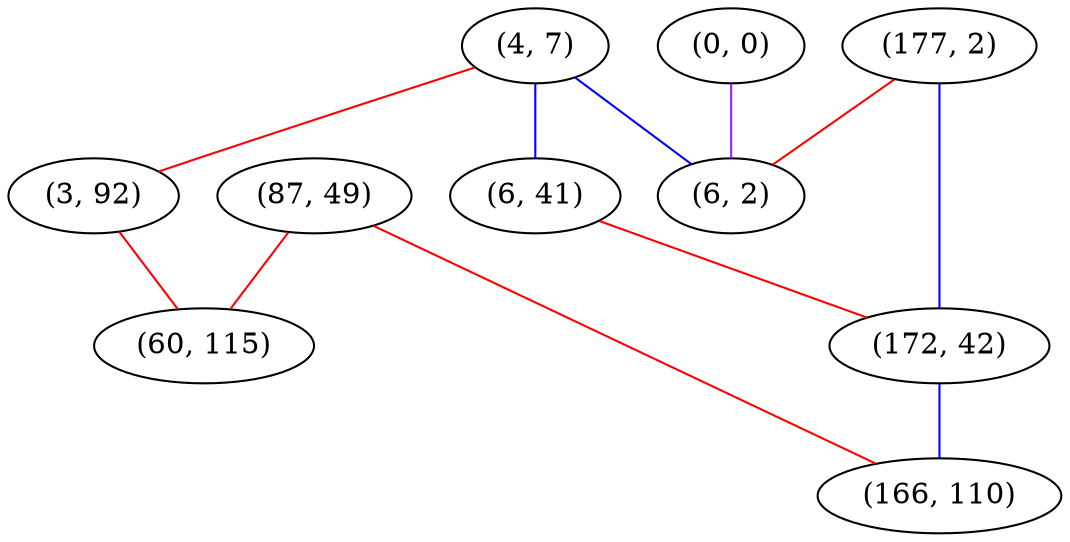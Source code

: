 graph "" {
"(4, 7)";
"(0, 0)";
"(87, 49)";
"(6, 41)";
"(177, 2)";
"(6, 2)";
"(3, 92)";
"(172, 42)";
"(60, 115)";
"(166, 110)";
"(4, 7)" -- "(6, 41)"  [color=blue, key=0, weight=3];
"(4, 7)" -- "(6, 2)"  [color=blue, key=0, weight=3];
"(4, 7)" -- "(3, 92)"  [color=red, key=0, weight=1];
"(0, 0)" -- "(6, 2)"  [color=purple, key=0, weight=4];
"(87, 49)" -- "(60, 115)"  [color=red, key=0, weight=1];
"(87, 49)" -- "(166, 110)"  [color=red, key=0, weight=1];
"(6, 41)" -- "(172, 42)"  [color=red, key=0, weight=1];
"(177, 2)" -- "(172, 42)"  [color=blue, key=0, weight=3];
"(177, 2)" -- "(6, 2)"  [color=red, key=0, weight=1];
"(3, 92)" -- "(60, 115)"  [color=red, key=0, weight=1];
"(172, 42)" -- "(166, 110)"  [color=blue, key=0, weight=3];
}
